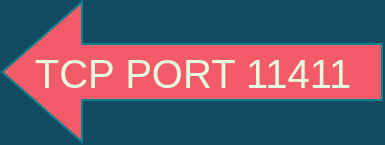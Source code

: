 <mxfile version="16.6.3" type="github"><diagram id="q0i3MR7ozIdaeOq8PGvd" name="Page-1"><mxGraphModel dx="1384" dy="986" grid="1" gridSize="10" guides="1" tooltips="1" connect="1" arrows="1" fold="1" page="1" pageScale="1" pageWidth="827" pageHeight="1169" background="#114B5F" math="0" shadow="0"><root><mxCell id="0"/><mxCell id="1" parent="0"/><mxCell id="vzJy018LqikGQ-qtc7hb-78" value="&lt;font style=&quot;font-size: 20px&quot;&gt;TCP PORT 11411&lt;/font&gt;" style="html=1;shadow=0;dashed=0;align=center;verticalAlign=middle;shape=mxgraph.arrows2.arrow;dy=0.6;dx=40;flipH=1;notch=0;fillColor=#F45B69;strokeColor=#028090;fontColor=#E4FDE1;" vertex="1" parent="1"><mxGeometry x="640" y="310" width="190" height="70" as="geometry"/></mxCell></root></mxGraphModel></diagram></mxfile>
